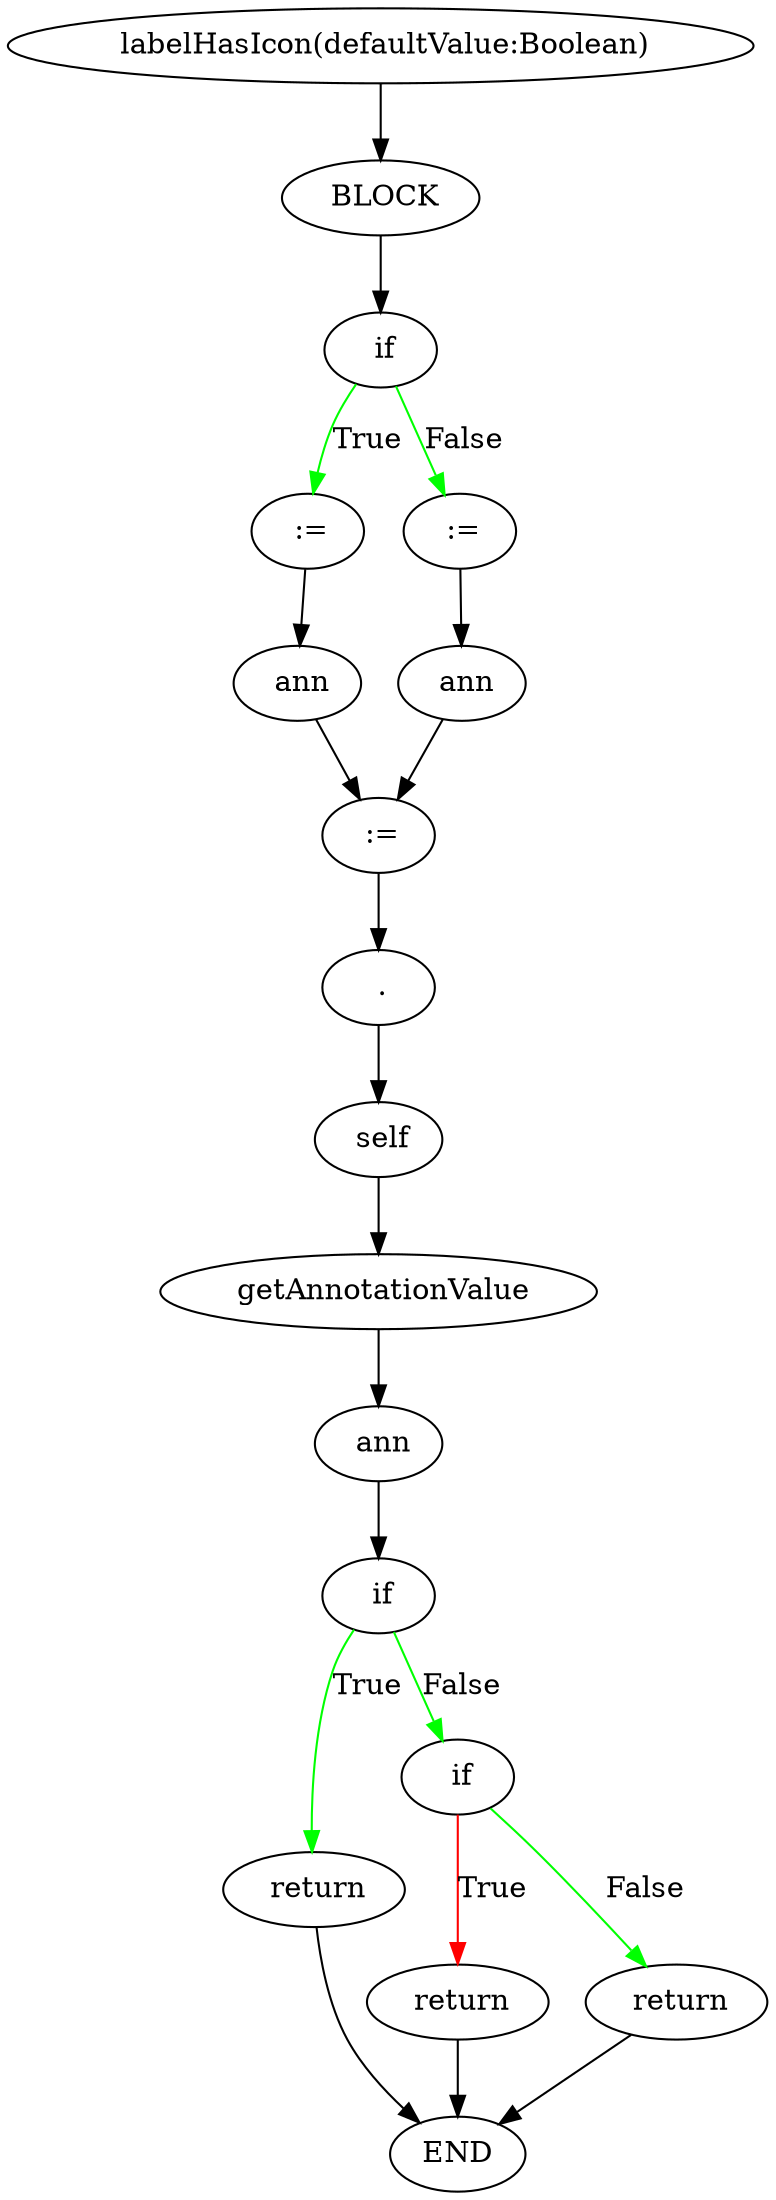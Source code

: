 digraph testGraph {
1125[label=" labelHasIcon(defaultValue:Boolean)"]
1127[label="BLOCK"]
1125 -> 1127[color=black]
1127[label=" BLOCK"]
1131[label="if"]
1127 -> 1131[color=black]
1131[label=" if"]
1132[label=":="]
1131 -> 1132[label="True",color=green]
1133[label=":="]
1131 -> 1133[label="False",color=green]
1132[label=" :="]
1134[label="ann"]
1132 -> 1134[color=black]
1133[label=" :="]
1136[label="ann"]
1133 -> 1136[color=black]
1134[label=" ann"]
1143[label=":="]
1134 -> 1143[color=black]
1136[label=" ann"]
1143[label=":="]
1136 -> 1143[color=black]
1143[label=" :="]
1146[label="."]
1143 -> 1146[color=black]
1146[label=" ."]
1147[label="self"]
1146 -> 1147[color=black]
1147[label=" self"]
1148[label="getAnnotationValue"]
1147 -> 1148[color=black]
1148[label=" getAnnotationValue"]
1150[label="ann"]
1148 -> 1150[color=black]
1150[label=" ann"]
1152[label="if"]
1150 -> 1152[color=black]
1152[label=" if"]
1153[label="return"]
1152 -> 1153[label="True",color=green]
1154[label="if"]
1152 -> 1154[label="False",color=green]
1153[label=" return"]
1126[label="END"]
1153 -> 1126[color=black]
1154[label=" if"]
1159[label="return"]
1154 -> 1159[label="True",color=red]
1161[label="return"]
1154 -> 1161[label="False",color=green]
1126[label=" END"]
1159[label=" return"]
1126[label="END"]
1159 -> 1126[color=black]
1161[label=" return"]
1126[label="END"]
1161 -> 1126[color=black]
}

